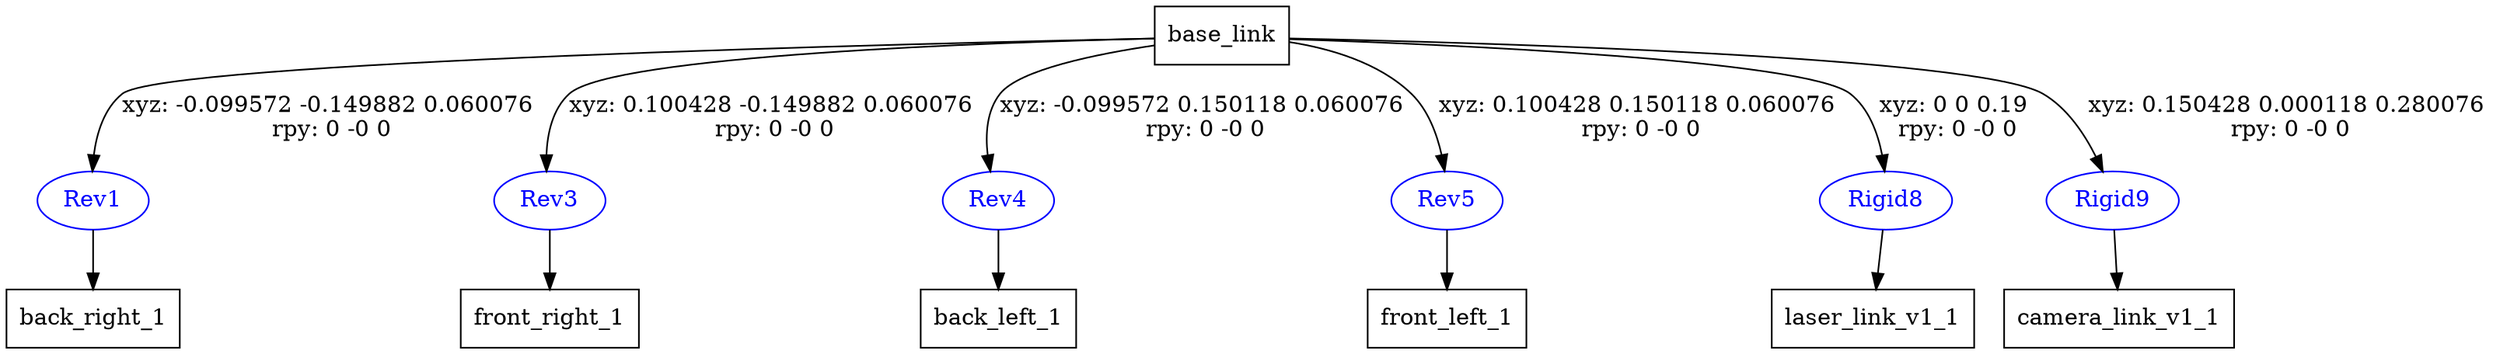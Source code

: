 digraph G {
node [shape=box];
"base_link" [label="base_link"];
"back_right_1" [label="back_right_1"];
"front_right_1" [label="front_right_1"];
"back_left_1" [label="back_left_1"];
"front_left_1" [label="front_left_1"];
"laser_link_v1_1" [label="laser_link_v1_1"];
"camera_link_v1_1" [label="camera_link_v1_1"];
node [shape=ellipse, color=blue, fontcolor=blue];
"base_link" -> "Rev1" [label="xyz: -0.099572 -0.149882 0.060076 \nrpy: 0 -0 0"]
"Rev1" -> "back_right_1"
"base_link" -> "Rev3" [label="xyz: 0.100428 -0.149882 0.060076 \nrpy: 0 -0 0"]
"Rev3" -> "front_right_1"
"base_link" -> "Rev4" [label="xyz: -0.099572 0.150118 0.060076 \nrpy: 0 -0 0"]
"Rev4" -> "back_left_1"
"base_link" -> "Rev5" [label="xyz: 0.100428 0.150118 0.060076 \nrpy: 0 -0 0"]
"Rev5" -> "front_left_1"
"base_link" -> "Rigid8" [label="xyz: 0 0 0.19 \nrpy: 0 -0 0"]
"Rigid8" -> "laser_link_v1_1"
"base_link" -> "Rigid9" [label="xyz: 0.150428 0.000118 0.280076 \nrpy: 0 -0 0"]
"Rigid9" -> "camera_link_v1_1"
}
